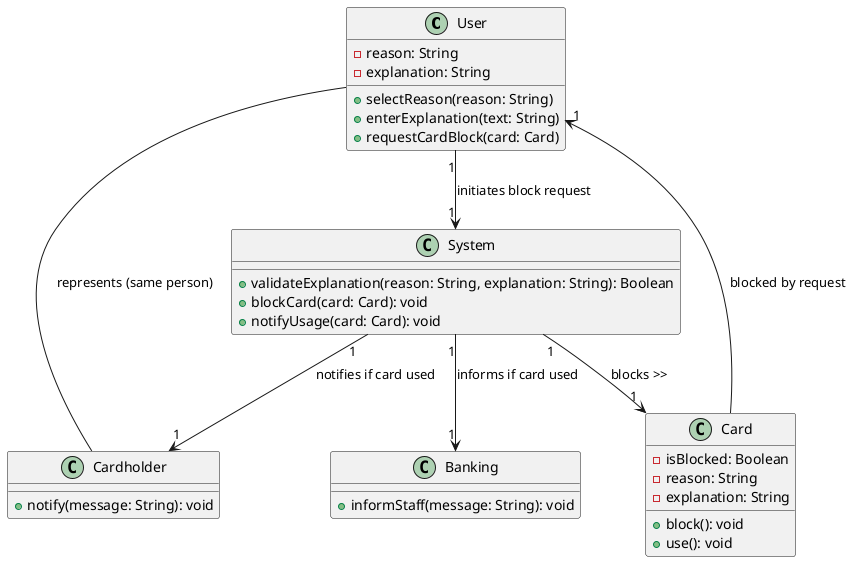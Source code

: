 @startuml
' Define classes

class User {
  - reason: String
  - explanation: String
  + selectReason(reason: String)
  + enterExplanation(text: String)
  + requestCardBlock(card: Card)
}

class System {
  + validateExplanation(reason: String, explanation: String): Boolean
  + blockCard(card: Card): void
  + notifyUsage(card: Card): void
}

class Card {
  - isBlocked: Boolean
  - reason: String
  - explanation: String
  + block(): void
  + use(): void
}

class Banking {
  + informStaff(message: String): void
}

class Cardholder {
  + notify(message: String): void
}

' Relationships

User "1" --> "1" System : initiates block request
System "1" --> "1" Card : blocks >>
System "1" --> "1" Banking : informs if card used
System "1" --> "1" Cardholder : notifies if card used

' Additional relation: User is associated with Cardholder
User -- Cardholder : represents (same person)

' Optional: Card has a reason attribute that comes from User input.
Card --> "1" User : blocked by request

@enduml